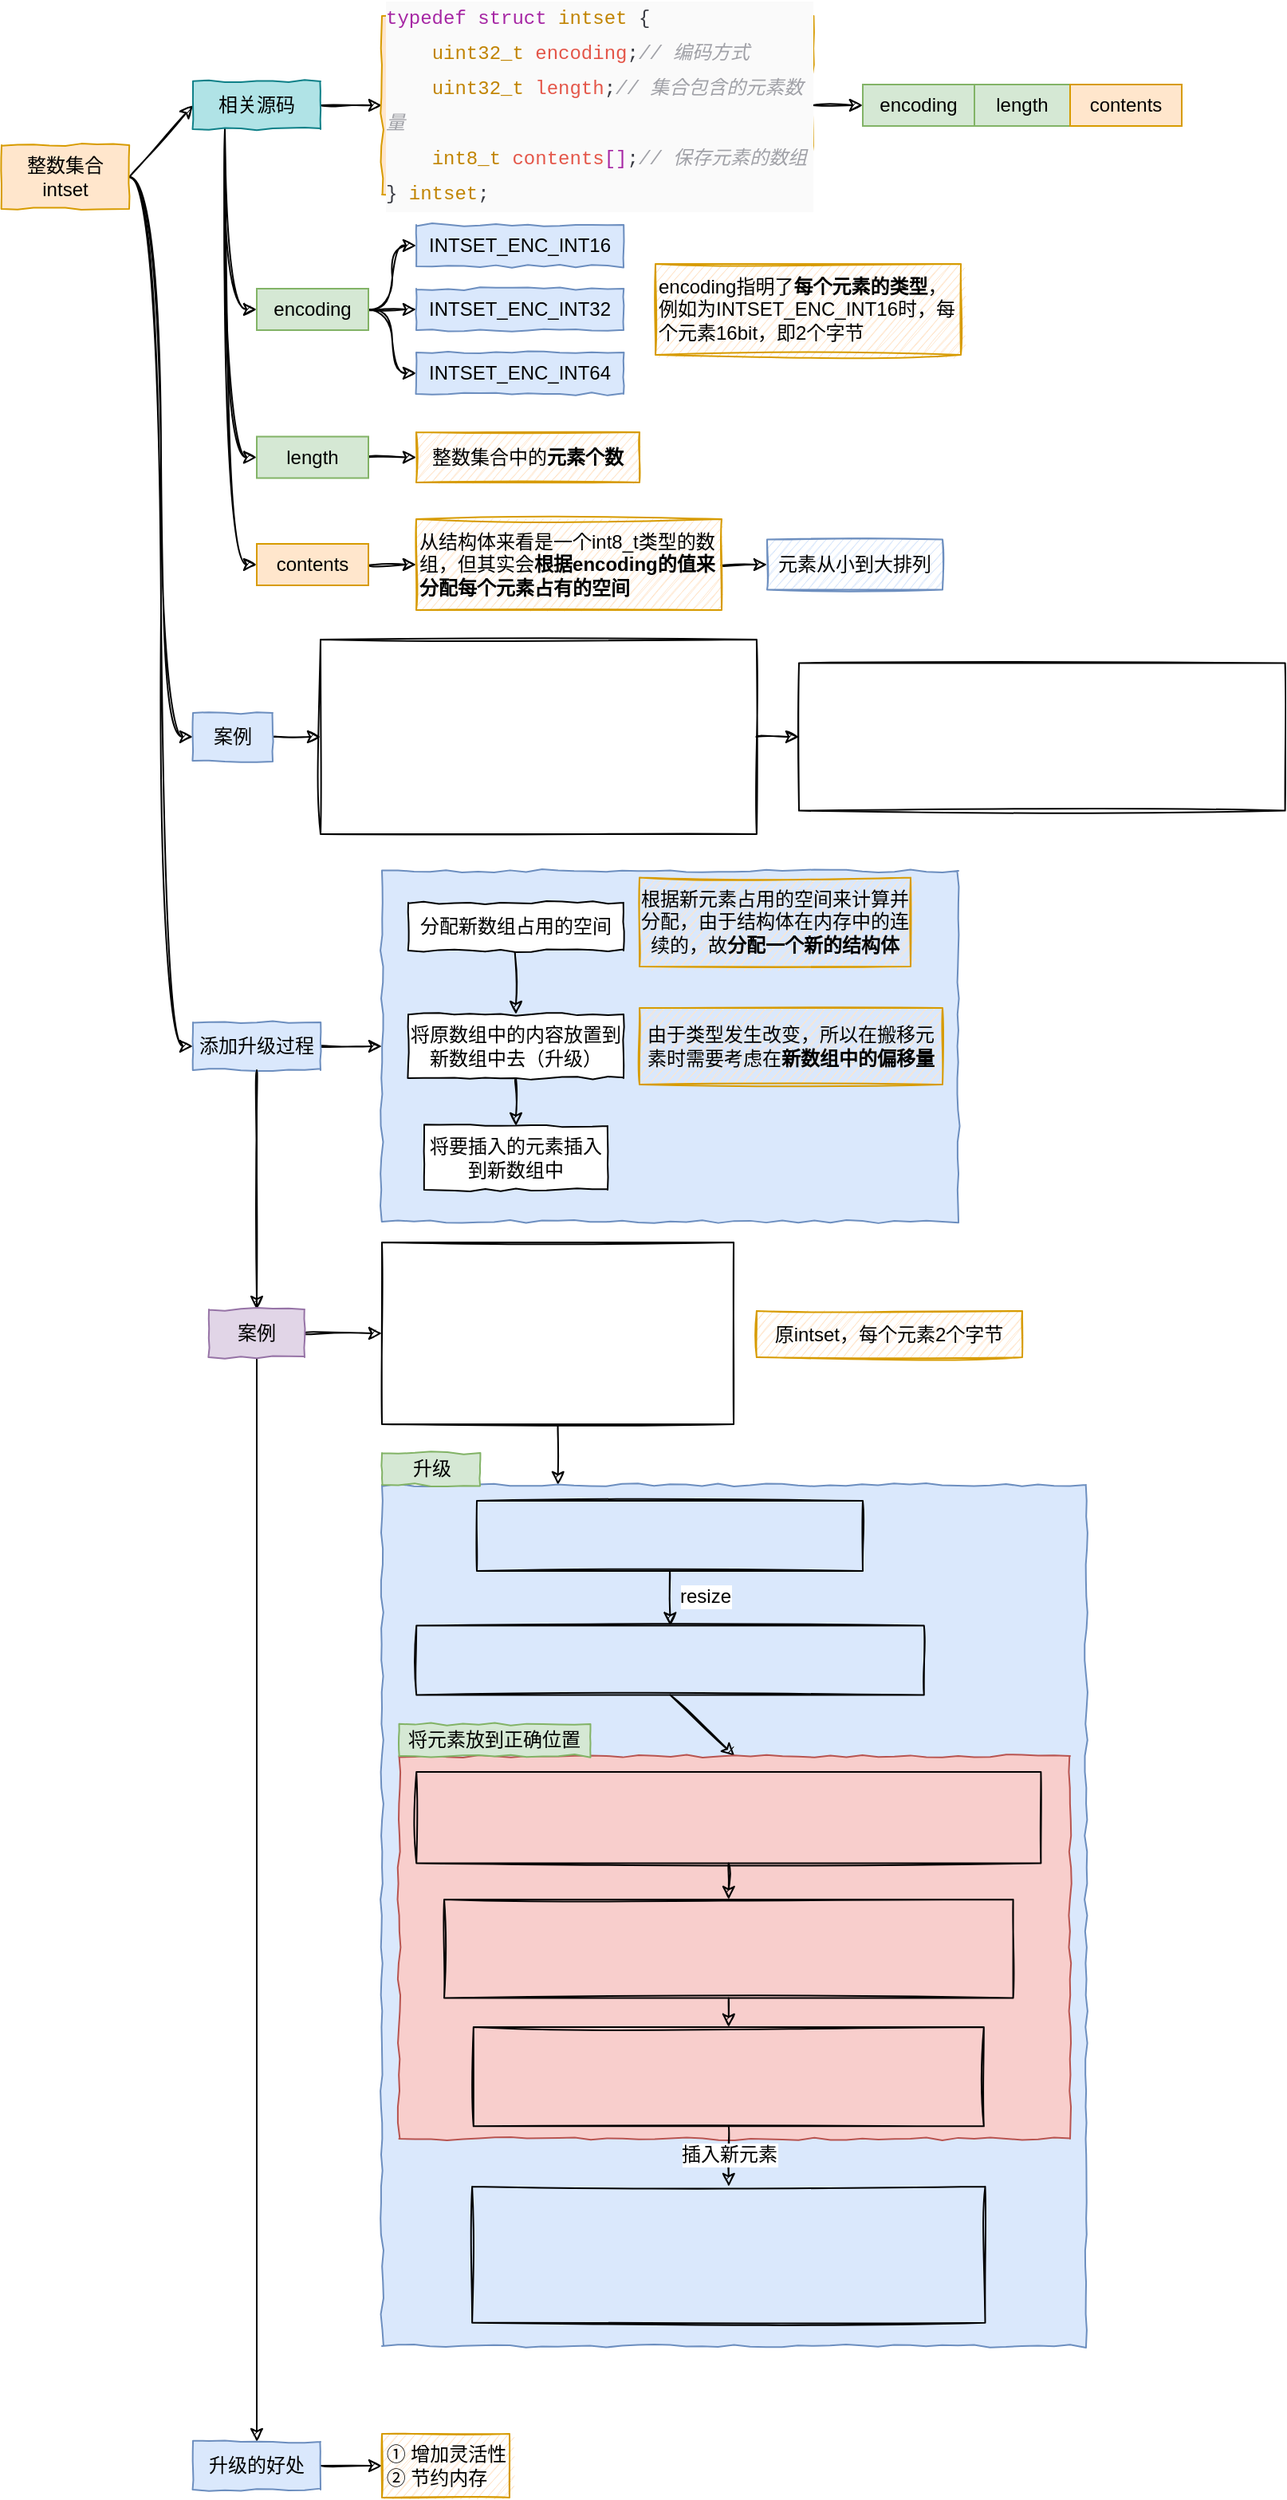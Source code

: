<mxfile>
    <diagram id="ESy4PS95lhWkG7iEwlcP" name="第 1 页">
        <mxGraphModel dx="813" dy="558" grid="1" gridSize="10" guides="1" tooltips="1" connect="1" arrows="1" fold="1" page="1" pageScale="1" pageWidth="827" pageHeight="1169" math="0" shadow="0">
            <root>
                <mxCell id="0"/>
                <mxCell id="1" parent="0"/>
                <mxCell id="4" style="edgeStyle=none;html=1;exitX=1;exitY=0.5;exitDx=0;exitDy=0;entryX=0;entryY=0.5;entryDx=0;entryDy=0;sketch=1;" edge="1" parent="1" source="2" target="3">
                    <mxGeometry relative="1" as="geometry"/>
                </mxCell>
                <mxCell id="30" style="edgeStyle=orthogonalEdgeStyle;curved=1;sketch=1;html=1;exitX=1;exitY=0.5;exitDx=0;exitDy=0;entryX=0;entryY=0.5;entryDx=0;entryDy=0;fontSize=12;" edge="1" parent="1" source="2" target="29">
                    <mxGeometry relative="1" as="geometry"/>
                </mxCell>
                <mxCell id="42" style="edgeStyle=orthogonalEdgeStyle;curved=1;sketch=1;html=1;exitX=1;exitY=0.5;exitDx=0;exitDy=0;entryX=0;entryY=0.5;entryDx=0;entryDy=0;fontSize=12;" edge="1" parent="1" source="2" target="41">
                    <mxGeometry relative="1" as="geometry"/>
                </mxCell>
                <mxCell id="2" value="整数集合&lt;br&gt;intset" style="rounded=0;whiteSpace=wrap;html=1;fillColor=#ffe6cc;strokeColor=#d79b00;comic=1;" vertex="1" parent="1">
                    <mxGeometry x="40" y="120" width="80" height="40" as="geometry"/>
                </mxCell>
                <mxCell id="6" style="edgeStyle=none;sketch=1;html=1;exitX=1;exitY=0.5;exitDx=0;exitDy=0;entryX=0;entryY=0.5;entryDx=0;entryDy=0;fontSize=12;" edge="1" parent="1" source="3" target="5">
                    <mxGeometry relative="1" as="geometry"/>
                </mxCell>
                <mxCell id="12" style="edgeStyle=orthogonalEdgeStyle;sketch=1;html=1;exitX=0.25;exitY=1;exitDx=0;exitDy=0;entryX=0;entryY=0.5;entryDx=0;entryDy=0;fontSize=12;curved=1;" edge="1" parent="1" source="3" target="11">
                    <mxGeometry relative="1" as="geometry"/>
                </mxCell>
                <mxCell id="24" style="edgeStyle=orthogonalEdgeStyle;curved=1;sketch=1;html=1;exitX=0.25;exitY=1;exitDx=0;exitDy=0;entryX=0;entryY=0.5;entryDx=0;entryDy=0;fontSize=12;" edge="1" parent="1" source="3" target="23">
                    <mxGeometry relative="1" as="geometry"/>
                </mxCell>
                <mxCell id="35" style="edgeStyle=orthogonalEdgeStyle;curved=1;sketch=1;html=1;exitX=0.25;exitY=1;exitDx=0;exitDy=0;entryX=0;entryY=0.5;entryDx=0;entryDy=0;fontSize=12;" edge="1" parent="1" source="3" target="34">
                    <mxGeometry relative="1" as="geometry"/>
                </mxCell>
                <mxCell id="3" value="相关源码" style="rounded=0;whiteSpace=wrap;html=1;fillColor=#b0e3e6;strokeColor=#0e8088;comic=1;" vertex="1" parent="1">
                    <mxGeometry x="160" y="80" width="80" height="30" as="geometry"/>
                </mxCell>
                <mxCell id="10" style="edgeStyle=none;sketch=1;html=1;exitX=1;exitY=0.5;exitDx=0;exitDy=0;entryX=0;entryY=0.5;entryDx=0;entryDy=0;fontSize=12;" edge="1" parent="1" source="5" target="7">
                    <mxGeometry relative="1" as="geometry"/>
                </mxCell>
                <mxCell id="5" value="&lt;div style=&quot;color: rgb(56 , 58 , 66) ; background-color: rgb(250 , 250 , 250) ; font-family: &amp;#34;consolas&amp;#34; , &amp;#34;courier new&amp;#34; , monospace ; line-height: 22px&quot;&gt;&lt;div&gt;&lt;span style=&quot;color: #a626a4&quot;&gt;typedef&lt;/span&gt; &lt;span style=&quot;color: #a626a4&quot;&gt;struct&lt;/span&gt; &lt;span style=&quot;color: #c18401&quot;&gt;intset&lt;/span&gt; {&lt;/div&gt;&lt;div&gt;&amp;nbsp; &amp;nbsp; &lt;span style=&quot;color: #c18401&quot;&gt;uint32_t&lt;/span&gt; &lt;span style=&quot;color: #e45649&quot;&gt;encoding&lt;/span&gt;;&lt;span style=&quot;color: rgb(160 , 161 , 167) ; font-style: italic&quot;&gt;// 编码方式&lt;/span&gt;&lt;/div&gt;&lt;div&gt;&amp;nbsp; &amp;nbsp; &lt;span style=&quot;color: #c18401&quot;&gt;uint32_t&lt;/span&gt; &lt;span style=&quot;color: #e45649&quot;&gt;length&lt;/span&gt;;&lt;span style=&quot;color: rgb(160 , 161 , 167) ; font-style: italic&quot;&gt;// 集合包含的元素数量&amp;nbsp;&lt;/span&gt;&lt;/div&gt;&lt;div&gt;&amp;nbsp; &amp;nbsp; &lt;span style=&quot;color: #c18401&quot;&gt;int8_t&lt;/span&gt; &lt;span style=&quot;color: #e45649&quot;&gt;contents&lt;/span&gt;&lt;span style=&quot;color: #a626a4&quot;&gt;[]&lt;/span&gt;;&lt;span style=&quot;color: rgb(160 , 161 , 167) ; font-family: &amp;#34;consolas&amp;#34; , &amp;#34;courier new&amp;#34; , monospace ; font-style: italic&quot;&gt;// 保存元素的数组&lt;/span&gt;&lt;/div&gt;&lt;div&gt;} &lt;span style=&quot;color: #c18401&quot;&gt;intset&lt;/span&gt;;&lt;/div&gt;&lt;/div&gt;" style="rounded=0;whiteSpace=wrap;html=1;fillColor=#ffe6cc;strokeColor=#d79b00;comic=1;align=left;" vertex="1" parent="1">
                    <mxGeometry x="278.5" y="39" width="270" height="112" as="geometry"/>
                </mxCell>
                <mxCell id="7" value="encoding" style="rounded=0;whiteSpace=wrap;html=1;fillColor=#d5e8d4;strokeColor=#82b366;comic=0;" vertex="1" parent="1">
                    <mxGeometry x="580" y="82" width="70" height="26" as="geometry"/>
                </mxCell>
                <mxCell id="8" value="length" style="rounded=0;whiteSpace=wrap;html=1;fillColor=#d5e8d4;strokeColor=#82b366;comic=0;" vertex="1" parent="1">
                    <mxGeometry x="650" y="82" width="60" height="26" as="geometry"/>
                </mxCell>
                <mxCell id="9" value="contents" style="rounded=0;whiteSpace=wrap;html=1;fillColor=#ffe6cc;strokeColor=#d79b00;comic=0;" vertex="1" parent="1">
                    <mxGeometry x="710" y="82" width="70" height="26" as="geometry"/>
                </mxCell>
                <mxCell id="19" style="edgeStyle=orthogonalEdgeStyle;curved=1;sketch=1;html=1;exitX=1;exitY=0.5;exitDx=0;exitDy=0;entryX=0;entryY=0.5;entryDx=0;entryDy=0;fontSize=12;" edge="1" parent="1" source="11" target="14">
                    <mxGeometry relative="1" as="geometry"/>
                </mxCell>
                <mxCell id="20" style="edgeStyle=orthogonalEdgeStyle;curved=1;sketch=1;html=1;exitX=1;exitY=0.5;exitDx=0;exitDy=0;entryX=0;entryY=0.5;entryDx=0;entryDy=0;fontSize=12;" edge="1" parent="1" source="11" target="15">
                    <mxGeometry relative="1" as="geometry"/>
                </mxCell>
                <mxCell id="21" style="edgeStyle=orthogonalEdgeStyle;curved=1;sketch=1;html=1;exitX=1;exitY=0.5;exitDx=0;exitDy=0;entryX=0;entryY=0.5;entryDx=0;entryDy=0;fontSize=12;" edge="1" parent="1" source="11" target="16">
                    <mxGeometry relative="1" as="geometry"/>
                </mxCell>
                <mxCell id="11" value="encoding" style="rounded=0;whiteSpace=wrap;html=1;fillColor=#d5e8d4;strokeColor=#82b366;comic=0;" vertex="1" parent="1">
                    <mxGeometry x="200" y="210" width="70" height="26" as="geometry"/>
                </mxCell>
                <mxCell id="14" value="INTSET_ENC_INT16" style="rounded=0;whiteSpace=wrap;html=1;fillColor=#dae8fc;strokeColor=#6c8ebf;comic=1;" vertex="1" parent="1">
                    <mxGeometry x="300" y="170" width="130" height="26" as="geometry"/>
                </mxCell>
                <mxCell id="15" value="INTSET_ENC_INT32" style="rounded=0;whiteSpace=wrap;html=1;fillColor=#dae8fc;strokeColor=#6c8ebf;comic=1;" vertex="1" parent="1">
                    <mxGeometry x="300" y="210" width="130" height="26" as="geometry"/>
                </mxCell>
                <mxCell id="16" value="INTSET_ENC_INT64" style="rounded=0;whiteSpace=wrap;html=1;fillColor=#dae8fc;strokeColor=#6c8ebf;comic=1;" vertex="1" parent="1">
                    <mxGeometry x="300" y="250" width="130" height="26" as="geometry"/>
                </mxCell>
                <mxCell id="22" value="encoding指明了&lt;b&gt;每个元素的类型&lt;/b&gt;，例如为INTSET_ENC_INT16时，每个元素16bit，即2个字节" style="rounded=0;whiteSpace=wrap;html=1;fillColor=#ffe6cc;strokeColor=#d79b00;comic=1;align=left;sketch=1;" vertex="1" parent="1">
                    <mxGeometry x="450" y="194.5" width="191.5" height="57" as="geometry"/>
                </mxCell>
                <mxCell id="26" style="edgeStyle=orthogonalEdgeStyle;curved=1;sketch=1;html=1;exitX=1;exitY=0.5;exitDx=0;exitDy=0;entryX=0;entryY=0.5;entryDx=0;entryDy=0;fontSize=12;" edge="1" parent="1" source="23" target="25">
                    <mxGeometry relative="1" as="geometry"/>
                </mxCell>
                <mxCell id="23" value="length" style="rounded=0;whiteSpace=wrap;html=1;fillColor=#d5e8d4;strokeColor=#82b366;comic=0;" vertex="1" parent="1">
                    <mxGeometry x="200" y="302.75" width="70" height="26" as="geometry"/>
                </mxCell>
                <mxCell id="25" value="整数集合中的&lt;b&gt;元素个数&lt;/b&gt;" style="rounded=0;whiteSpace=wrap;html=1;fillColor=#ffe6cc;strokeColor=#d79b00;comic=1;align=center;sketch=1;" vertex="1" parent="1">
                    <mxGeometry x="300" y="300" width="140" height="31.5" as="geometry"/>
                </mxCell>
                <mxCell id="33" style="edgeStyle=orthogonalEdgeStyle;curved=1;sketch=1;html=1;exitX=1;exitY=0.5;exitDx=0;exitDy=0;entryX=0;entryY=0.5;entryDx=0;entryDy=0;fontSize=12;" edge="1" parent="1" source="27" target="32">
                    <mxGeometry relative="1" as="geometry"/>
                </mxCell>
                <mxCell id="27" value="" style="shape=image;imageAspect=0;aspect=fixed;verticalLabelPosition=bottom;verticalAlign=top;comic=0;sketch=1;fontSize=12;image=https://codereaper-image-bed.oss-cn-shenzhen.aliyuncs.com/img/image-20220911172519274.png;imageBorder=default;" vertex="1" parent="1">
                    <mxGeometry x="240" y="430" width="273.45" height="122" as="geometry"/>
                </mxCell>
                <mxCell id="31" style="edgeStyle=orthogonalEdgeStyle;curved=1;sketch=1;html=1;exitX=1;exitY=0.5;exitDx=0;exitDy=0;entryX=0;entryY=0.5;entryDx=0;entryDy=0;fontSize=12;" edge="1" parent="1" source="29" target="27">
                    <mxGeometry relative="1" as="geometry"/>
                </mxCell>
                <mxCell id="29" value="案例" style="rounded=0;whiteSpace=wrap;html=1;fillColor=#dae8fc;strokeColor=#6c8ebf;comic=1;" vertex="1" parent="1">
                    <mxGeometry x="160" y="476" width="50" height="30" as="geometry"/>
                </mxCell>
                <mxCell id="32" value="" style="shape=image;imageAspect=0;aspect=fixed;verticalLabelPosition=bottom;verticalAlign=top;comic=0;sketch=1;fontSize=12;image=https://codereaper-image-bed.oss-cn-shenzhen.aliyuncs.com/img/image-20220911172632292.png;imageBorder=default;" vertex="1" parent="1">
                    <mxGeometry x="540" y="444.69" width="304.81" height="92.62" as="geometry"/>
                </mxCell>
                <mxCell id="37" style="edgeStyle=orthogonalEdgeStyle;curved=1;sketch=1;html=1;exitX=1;exitY=0.5;exitDx=0;exitDy=0;entryX=0;entryY=0.5;entryDx=0;entryDy=0;fontSize=12;" edge="1" parent="1" source="34" target="36">
                    <mxGeometry relative="1" as="geometry"/>
                </mxCell>
                <mxCell id="34" value="contents" style="rounded=0;whiteSpace=wrap;html=1;fillColor=#ffe6cc;strokeColor=#d79b00;comic=0;" vertex="1" parent="1">
                    <mxGeometry x="200" y="370" width="70" height="26" as="geometry"/>
                </mxCell>
                <mxCell id="40" style="edgeStyle=orthogonalEdgeStyle;curved=1;sketch=1;html=1;exitX=1;exitY=0.5;exitDx=0;exitDy=0;entryX=0;entryY=0.5;entryDx=0;entryDy=0;fontSize=12;" edge="1" parent="1" source="36" target="39">
                    <mxGeometry relative="1" as="geometry"/>
                </mxCell>
                <mxCell id="36" value="从结构体来看是一个int8_t类型的数组，但其实会&lt;b&gt;根据encoding的值来分配每个元素占有的空间&lt;/b&gt;" style="rounded=0;whiteSpace=wrap;html=1;fillColor=#ffe6cc;strokeColor=#d79b00;comic=1;align=left;sketch=1;" vertex="1" parent="1">
                    <mxGeometry x="300" y="354.5" width="191.5" height="57" as="geometry"/>
                </mxCell>
                <mxCell id="39" value="元素从小到大排列" style="rounded=0;whiteSpace=wrap;html=1;fillColor=#dae8fc;strokeColor=#6c8ebf;comic=1;align=center;sketch=1;" vertex="1" parent="1">
                    <mxGeometry x="520" y="367.25" width="110" height="31.5" as="geometry"/>
                </mxCell>
                <mxCell id="53" style="edgeStyle=orthogonalEdgeStyle;curved=1;sketch=1;html=1;exitX=1;exitY=0.5;exitDx=0;exitDy=0;entryX=0;entryY=0.5;entryDx=0;entryDy=0;fontSize=12;strokeColor=default;" edge="1" parent="1" source="41" target="43">
                    <mxGeometry relative="1" as="geometry"/>
                </mxCell>
                <mxCell id="55" style="edgeStyle=orthogonalEdgeStyle;curved=1;sketch=1;html=1;exitX=0.5;exitY=1;exitDx=0;exitDy=0;entryX=0.5;entryY=0;entryDx=0;entryDy=0;fontSize=12;strokeColor=default;" edge="1" parent="1" source="41" target="54">
                    <mxGeometry relative="1" as="geometry"/>
                </mxCell>
                <mxCell id="41" value="添加升级过程" style="rounded=0;whiteSpace=wrap;html=1;fillColor=#dae8fc;strokeColor=#6c8ebf;comic=1;" vertex="1" parent="1">
                    <mxGeometry x="160" y="670" width="80" height="30" as="geometry"/>
                </mxCell>
                <mxCell id="43" value="" style="rounded=0;whiteSpace=wrap;html=1;fillColor=#dae8fc;strokeColor=#6c8ebf;comic=1;" vertex="1" parent="1">
                    <mxGeometry x="278.5" y="575" width="361.5" height="220" as="geometry"/>
                </mxCell>
                <mxCell id="48" style="edgeStyle=orthogonalEdgeStyle;curved=1;sketch=1;html=1;exitX=0.5;exitY=1;exitDx=0;exitDy=0;entryX=0.5;entryY=0;entryDx=0;entryDy=0;fontSize=12;" edge="1" parent="1" source="44" target="46">
                    <mxGeometry relative="1" as="geometry"/>
                </mxCell>
                <mxCell id="44" value="分配新数组占用的空间" style="rounded=0;whiteSpace=wrap;html=1;comic=1;" vertex="1" parent="1">
                    <mxGeometry x="295" y="595" width="135" height="30" as="geometry"/>
                </mxCell>
                <mxCell id="45" value="根据新元素占用的空间来计算并分配，由于结构体在内存中的连续的，故&lt;b&gt;分配一个新的结构体&lt;/b&gt;" style="rounded=0;whiteSpace=wrap;html=1;fillColor=#ffe6cc;strokeColor=#d79b00;comic=1;align=center;sketch=1;" vertex="1" parent="1">
                    <mxGeometry x="440" y="579.25" width="170" height="55.75" as="geometry"/>
                </mxCell>
                <mxCell id="50" style="edgeStyle=orthogonalEdgeStyle;curved=1;sketch=1;html=1;exitX=0.5;exitY=1;exitDx=0;exitDy=0;entryX=0.5;entryY=0;entryDx=0;entryDy=0;fontSize=12;strokeColor=none;" edge="1" parent="1" source="46" target="49">
                    <mxGeometry relative="1" as="geometry"/>
                </mxCell>
                <mxCell id="52" style="edgeStyle=orthogonalEdgeStyle;curved=1;sketch=1;html=1;exitX=0.5;exitY=1;exitDx=0;exitDy=0;entryX=0.5;entryY=0;entryDx=0;entryDy=0;fontSize=12;strokeColor=default;" edge="1" parent="1" source="46" target="49">
                    <mxGeometry relative="1" as="geometry"/>
                </mxCell>
                <mxCell id="46" value="将原数组中的内容放置到新数组中去（升级）" style="rounded=0;whiteSpace=wrap;html=1;comic=1;" vertex="1" parent="1">
                    <mxGeometry x="295" y="665" width="135" height="40" as="geometry"/>
                </mxCell>
                <mxCell id="47" value="由于类型发生改变，所以在搬移元素时需要考虑在&lt;b&gt;新数组中的偏移量&lt;/b&gt;" style="rounded=0;whiteSpace=wrap;html=1;fillColor=#ffe6cc;strokeColor=#d79b00;comic=1;align=center;sketch=1;" vertex="1" parent="1">
                    <mxGeometry x="440" y="661.06" width="190" height="47.88" as="geometry"/>
                </mxCell>
                <mxCell id="49" value="将要插入的元素插入到新数组中" style="rounded=0;whiteSpace=wrap;html=1;comic=1;" vertex="1" parent="1">
                    <mxGeometry x="305" y="735" width="115" height="40" as="geometry"/>
                </mxCell>
                <mxCell id="57" style="edgeStyle=orthogonalEdgeStyle;curved=1;sketch=1;html=1;exitX=1;exitY=0.5;exitDx=0;exitDy=0;entryX=0;entryY=0.5;entryDx=0;entryDy=0;fontSize=12;strokeColor=default;" edge="1" parent="1" source="54" target="56">
                    <mxGeometry relative="1" as="geometry"/>
                </mxCell>
                <mxCell id="76" style="edgeStyle=none;sketch=1;html=1;exitX=0.5;exitY=1;exitDx=0;exitDy=0;entryX=0.5;entryY=0;entryDx=0;entryDy=0;fontSize=12;strokeColor=default;" edge="1" parent="1" source="41" target="75">
                    <mxGeometry relative="1" as="geometry"/>
                </mxCell>
                <mxCell id="54" value="案例" style="rounded=0;whiteSpace=wrap;html=1;fillColor=#e1d5e7;strokeColor=#9673a6;comic=1;" vertex="1" parent="1">
                    <mxGeometry x="170" y="850" width="60" height="30" as="geometry"/>
                </mxCell>
                <mxCell id="74" style="edgeStyle=none;sketch=1;html=1;exitX=0.5;exitY=1;exitDx=0;exitDy=0;entryX=0.25;entryY=0;entryDx=0;entryDy=0;fontSize=12;strokeColor=default;" edge="1" parent="1" source="56" target="59">
                    <mxGeometry relative="1" as="geometry"/>
                </mxCell>
                <mxCell id="56" value="" style="shape=image;imageAspect=0;aspect=fixed;verticalLabelPosition=bottom;verticalAlign=top;comic=0;sketch=1;fontSize=12;image=https://codereaper-image-bed.oss-cn-shenzhen.aliyuncs.com/img/image-20220911174553498.png;imageBorder=default;" vertex="1" parent="1">
                    <mxGeometry x="278.5" y="808" width="220.54" height="114" as="geometry"/>
                </mxCell>
                <mxCell id="58" value="原intset，每个元素2个字节" style="rounded=0;whiteSpace=wrap;html=1;fillColor=#ffe6cc;strokeColor=#d79b00;comic=1;align=center;sketch=1;" vertex="1" parent="1">
                    <mxGeometry x="513.45" y="851.06" width="166.55" height="28.94" as="geometry"/>
                </mxCell>
                <mxCell id="59" value="" style="rounded=0;whiteSpace=wrap;html=1;fillColor=#dae8fc;strokeColor=#6c8ebf;comic=1;" vertex="1" parent="1">
                    <mxGeometry x="278.5" y="960" width="441.5" height="540" as="geometry"/>
                </mxCell>
                <mxCell id="60" value="升级" style="rounded=0;whiteSpace=wrap;html=1;fillColor=#d5e8d4;strokeColor=#82b366;comic=1;" vertex="1" parent="1">
                    <mxGeometry x="278.5" y="940" width="61.5" height="20" as="geometry"/>
                </mxCell>
                <mxCell id="63" value="resize" style="sketch=1;html=1;exitX=0.5;exitY=1;exitDx=0;exitDy=0;entryX=0.5;entryY=0;entryDx=0;entryDy=0;fontSize=12;strokeColor=default;" edge="1" parent="1" source="61" target="62">
                    <mxGeometry x="-0.038" y="22" relative="1" as="geometry">
                        <mxPoint as="offset"/>
                    </mxGeometry>
                </mxCell>
                <mxCell id="61" value="" style="shape=image;imageAspect=0;aspect=fixed;verticalLabelPosition=bottom;verticalAlign=top;comic=0;sketch=1;fontSize=12;image=https://codereaper-image-bed.oss-cn-shenzhen.aliyuncs.com/img/image-20220911174717370.png;imageBorder=default;" vertex="1" parent="1">
                    <mxGeometry x="338" y="970" width="242" height="44" as="geometry"/>
                </mxCell>
                <mxCell id="66" style="edgeStyle=none;sketch=1;html=1;exitX=0.5;exitY=1;exitDx=0;exitDy=0;entryX=0.5;entryY=0;entryDx=0;entryDy=0;fontSize=12;strokeColor=default;" edge="1" parent="1" source="62" target="64">
                    <mxGeometry relative="1" as="geometry"/>
                </mxCell>
                <mxCell id="62" value="" style="shape=image;imageAspect=0;aspect=fixed;verticalLabelPosition=bottom;verticalAlign=top;comic=0;sketch=1;fontSize=12;image=https://codereaper-image-bed.oss-cn-shenzhen.aliyuncs.com/img/image-20220911174752523.png;imageBorder=default;" vertex="1" parent="1">
                    <mxGeometry x="300.11" y="1048.27" width="318.28" height="43.46" as="geometry"/>
                </mxCell>
                <mxCell id="64" value="" style="rounded=0;whiteSpace=wrap;html=1;fillColor=#f8cecc;strokeColor=#b85450;comic=1;" vertex="1" parent="1">
                    <mxGeometry x="289.25" y="1130" width="420.75" height="240" as="geometry"/>
                </mxCell>
                <mxCell id="65" value="将元素放到正确位置" style="rounded=0;whiteSpace=wrap;html=1;fillColor=#d5e8d4;strokeColor=#82b366;comic=1;" vertex="1" parent="1">
                    <mxGeometry x="289.25" y="1110" width="120" height="20" as="geometry"/>
                </mxCell>
                <mxCell id="69" style="edgeStyle=none;sketch=1;html=1;exitX=0.5;exitY=1;exitDx=0;exitDy=0;entryX=0.5;entryY=0;entryDx=0;entryDy=0;fontSize=12;strokeColor=default;" edge="1" parent="1" source="67" target="68">
                    <mxGeometry relative="1" as="geometry"/>
                </mxCell>
                <mxCell id="67" value="" style="shape=image;imageAspect=0;aspect=fixed;verticalLabelPosition=bottom;verticalAlign=top;comic=0;sketch=1;fontSize=12;image=https://codereaper-image-bed.oss-cn-shenzhen.aliyuncs.com/img/image-20220911175018745.png;imageBorder=default;" vertex="1" parent="1">
                    <mxGeometry x="300.11" y="1140" width="391.58" height="57.23" as="geometry"/>
                </mxCell>
                <mxCell id="71" style="edgeStyle=none;sketch=1;html=1;exitX=0.5;exitY=1;exitDx=0;exitDy=0;entryX=0.5;entryY=0;entryDx=0;entryDy=0;fontSize=12;strokeColor=default;" edge="1" parent="1" source="68" target="70">
                    <mxGeometry relative="1" as="geometry"/>
                </mxCell>
                <mxCell id="68" value="" style="shape=image;imageAspect=0;aspect=fixed;verticalLabelPosition=bottom;verticalAlign=top;comic=0;sketch=1;fontSize=12;image=https://codereaper-image-bed.oss-cn-shenzhen.aliyuncs.com/img/image-20220911175101641.png;imageBorder=default;" vertex="1" parent="1">
                    <mxGeometry x="317.53" y="1220" width="356.75" height="61.74" as="geometry"/>
                </mxCell>
                <mxCell id="73" value="插入新元素" style="edgeStyle=none;sketch=1;html=1;exitX=0.5;exitY=1;exitDx=0;exitDy=0;entryX=0.5;entryY=0;entryDx=0;entryDy=0;fontSize=12;strokeColor=default;" edge="1" parent="1" source="70" target="72">
                    <mxGeometry x="-0.057" relative="1" as="geometry">
                        <mxPoint as="offset"/>
                    </mxGeometry>
                </mxCell>
                <mxCell id="70" value="" style="shape=image;imageAspect=0;aspect=fixed;verticalLabelPosition=bottom;verticalAlign=top;comic=0;sketch=1;fontSize=12;image=https://codereaper-image-bed.oss-cn-shenzhen.aliyuncs.com/img/image-20220911175144902.png;imageBorder=default;" vertex="1" parent="1">
                    <mxGeometry x="335.91" y="1300" width="320" height="62.15" as="geometry"/>
                </mxCell>
                <mxCell id="72" value="" style="shape=image;imageAspect=0;aspect=fixed;verticalLabelPosition=bottom;verticalAlign=top;comic=0;sketch=1;fontSize=12;image=https://codereaper-image-bed.oss-cn-shenzhen.aliyuncs.com/img/image-20220911175236022.png;imageBorder=default;" vertex="1" parent="1">
                    <mxGeometry x="335.06" y="1400" width="321.69" height="85.37" as="geometry"/>
                </mxCell>
                <mxCell id="78" style="edgeStyle=none;sketch=1;html=1;exitX=1;exitY=0.5;exitDx=0;exitDy=0;entryX=0;entryY=0.5;entryDx=0;entryDy=0;fontSize=12;strokeColor=default;" edge="1" parent="1" source="75" target="77">
                    <mxGeometry relative="1" as="geometry"/>
                </mxCell>
                <mxCell id="75" value="升级的好处" style="rounded=0;whiteSpace=wrap;html=1;fillColor=#dae8fc;strokeColor=#6c8ebf;comic=1;" vertex="1" parent="1">
                    <mxGeometry x="160" y="1560" width="80" height="30" as="geometry"/>
                </mxCell>
                <mxCell id="77" value="&lt;div style=&quot;text-align: left&quot;&gt;&lt;span&gt;① 增加灵活性&lt;/span&gt;&lt;/div&gt;&lt;div style=&quot;text-align: left&quot;&gt;&lt;span&gt;② 节约内存&lt;/span&gt;&lt;/div&gt;" style="rounded=0;whiteSpace=wrap;html=1;fillColor=#ffe6cc;strokeColor=#d79b00;comic=1;sketch=1;" vertex="1" parent="1">
                    <mxGeometry x="278.5" y="1555" width="80" height="40" as="geometry"/>
                </mxCell>
            </root>
        </mxGraphModel>
    </diagram>
</mxfile>